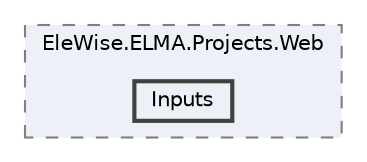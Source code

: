 digraph "Web/Modules/EleWise.ELMA.Projects.Web/Inputs"
{
 // LATEX_PDF_SIZE
  bgcolor="transparent";
  edge [fontname=Helvetica,fontsize=10,labelfontname=Helvetica,labelfontsize=10];
  node [fontname=Helvetica,fontsize=10,shape=box,height=0.2,width=0.4];
  compound=true
  subgraph clusterdir_23a6f94d21080c87fc1e38cbb81deb77 {
    graph [ bgcolor="#edf0f7", pencolor="grey50", label="EleWise.ELMA.Projects.Web", fontname=Helvetica,fontsize=10 style="filled,dashed", URL="dir_23a6f94d21080c87fc1e38cbb81deb77.html",tooltip=""]
  dir_d1b6de2bd8121da566c5ab9f551507cf [label="Inputs", fillcolor="#edf0f7", color="grey25", style="filled,bold", URL="dir_d1b6de2bd8121da566c5ab9f551507cf.html",tooltip=""];
  }
}
